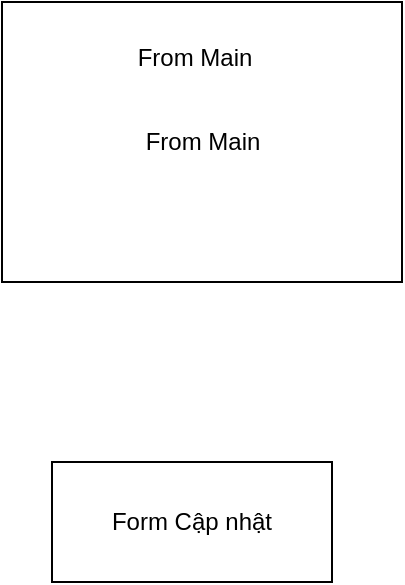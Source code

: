 <mxfile version="14.6.11" type="device"><diagram id="07ZUCspFQ0XqSBg-3u_q" name="Page-1"><mxGraphModel dx="1038" dy="548" grid="1" gridSize="10" guides="1" tooltips="1" connect="1" arrows="1" fold="1" page="1" pageScale="1" pageWidth="850" pageHeight="1100" math="0" shadow="0"><root><mxCell id="0"/><mxCell id="1" parent="0"/><mxCell id="XMTVfuv829QCO1PoW8C4-3" value="" style="group" vertex="1" connectable="0" parent="1"><mxGeometry x="260" y="70" width="200" height="140" as="geometry"/></mxCell><mxCell id="XMTVfuv829QCO1PoW8C4-1" value="" style="rounded=0;whiteSpace=wrap;html=1;" vertex="1" parent="XMTVfuv829QCO1PoW8C4-3"><mxGeometry width="200" height="140" as="geometry"/></mxCell><mxCell id="XMTVfuv829QCO1PoW8C4-2" value="From Main" style="text;html=1;strokeColor=none;fillColor=none;align=center;verticalAlign=middle;whiteSpace=wrap;rounded=0;" vertex="1" parent="XMTVfuv829QCO1PoW8C4-3"><mxGeometry x="27.999" y="10" width="136.842" height="35" as="geometry"/></mxCell><mxCell id="XMTVfuv829QCO1PoW8C4-9" value="From Main" style="text;html=1;strokeColor=none;fillColor=none;align=center;verticalAlign=middle;whiteSpace=wrap;rounded=0;" vertex="1" parent="XMTVfuv829QCO1PoW8C4-3"><mxGeometry x="31.579" y="52.5" width="136.842" height="35" as="geometry"/></mxCell><mxCell id="XMTVfuv829QCO1PoW8C4-4" value="" style="group" vertex="1" connectable="0" parent="1"><mxGeometry x="285" y="300" width="140" height="60" as="geometry"/></mxCell><mxCell id="XMTVfuv829QCO1PoW8C4-5" value="" style="rounded=0;whiteSpace=wrap;html=1;" vertex="1" parent="XMTVfuv829QCO1PoW8C4-4"><mxGeometry width="140" height="60" as="geometry"/></mxCell><mxCell id="XMTVfuv829QCO1PoW8C4-6" value="Form Cập nhật" style="text;html=1;strokeColor=none;fillColor=none;align=center;verticalAlign=middle;whiteSpace=wrap;rounded=0;" vertex="1" parent="XMTVfuv829QCO1PoW8C4-4"><mxGeometry x="22.105" y="22.5" width="95.789" height="15" as="geometry"/></mxCell></root></mxGraphModel></diagram></mxfile>